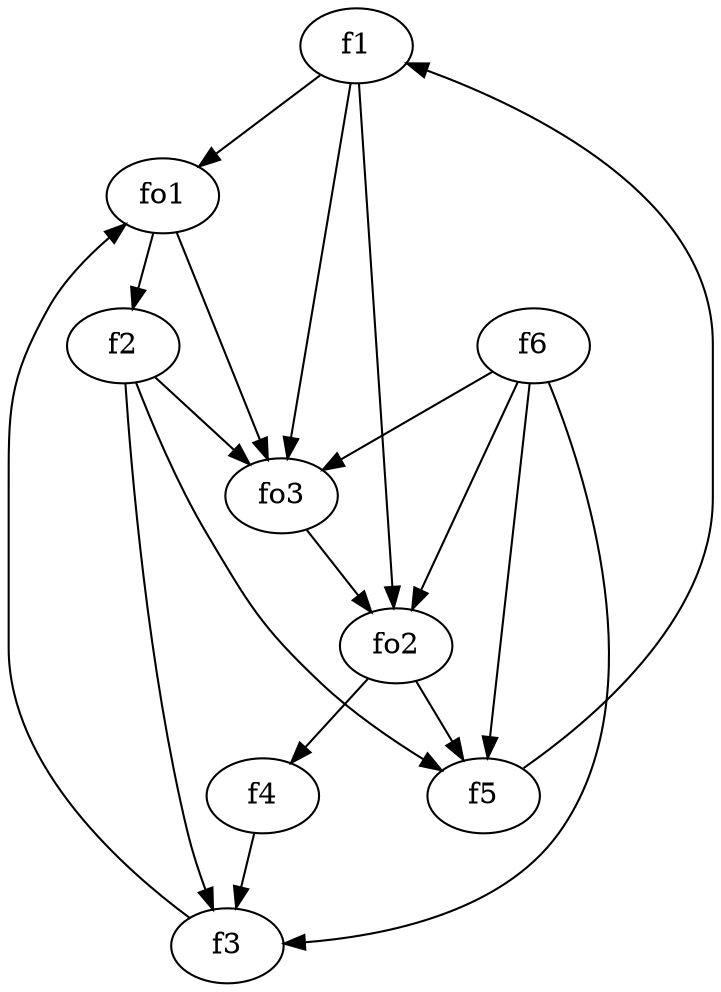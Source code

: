 strict digraph  {
f1;
f2;
f3;
f4;
f5;
f6;
fo1;
fo2;
fo3;
f1 -> fo2  [weight=2];
f1 -> fo1  [weight=2];
f1 -> fo3  [weight=2];
f2 -> fo3  [weight=2];
f2 -> f5  [weight=2];
f2 -> f3  [weight=2];
f3 -> fo1  [weight=2];
f4 -> f3  [weight=2];
f5 -> f1  [weight=2];
f6 -> fo3  [weight=2];
f6 -> f5  [weight=2];
f6 -> f3  [weight=2];
f6 -> fo2  [weight=2];
fo1 -> fo3  [weight=2];
fo1 -> f2  [weight=2];
fo2 -> f4  [weight=2];
fo2 -> f5  [weight=2];
fo3 -> fo2  [weight=2];
}

